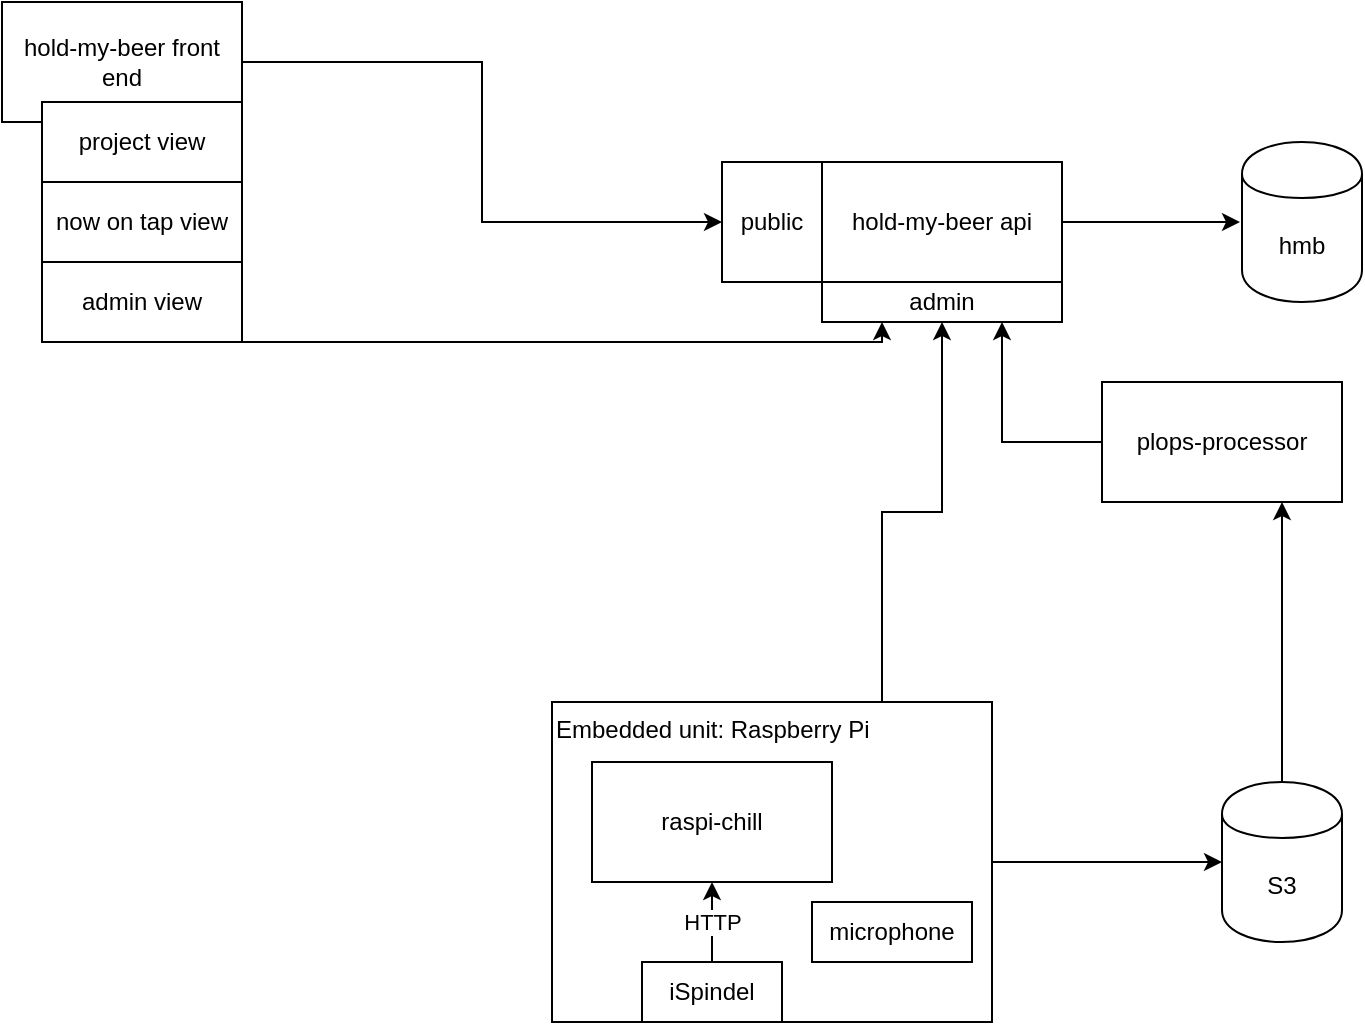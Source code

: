 <mxfile version="13.3.0" type="device"><diagram id="35EF8UIvQgY6AN4KZMwR" name="Page-1"><mxGraphModel dx="2062" dy="1107" grid="1" gridSize="10" guides="1" tooltips="1" connect="1" arrows="1" fold="1" page="1" pageScale="1" pageWidth="850" pageHeight="1100" math="0" shadow="0"><root><mxCell id="0"/><mxCell id="1" parent="0"/><mxCell id="0YPQt9V9MBiY2wx-Gj8Y-12" value="&lt;div&gt;Embedded unit: Raspberry Pi&lt;br&gt;&lt;/div&gt;" style="rounded=0;whiteSpace=wrap;html=1;align=left;verticalAlign=top;fillColor=none;" parent="1" vertex="1"><mxGeometry x="395" y="590" width="220" height="160" as="geometry"/></mxCell><mxCell id="0YPQt9V9MBiY2wx-Gj8Y-1" value="hmb" style="shape=cylinder;whiteSpace=wrap;html=1;boundedLbl=1;backgroundOutline=1;" parent="1" vertex="1"><mxGeometry x="740" y="310" width="60" height="80" as="geometry"/></mxCell><mxCell id="_MNvqgKL9ty0-noRMq3b-18" style="edgeStyle=orthogonalEdgeStyle;rounded=0;orthogonalLoop=1;jettySize=auto;html=1;exitX=1;exitY=0.5;exitDx=0;exitDy=0;entryX=0;entryY=0.5;entryDx=0;entryDy=0;strokeColor=#000000;" edge="1" parent="1" source="0YPQt9V9MBiY2wx-Gj8Y-2" target="_MNvqgKL9ty0-noRMq3b-17"><mxGeometry relative="1" as="geometry"/></mxCell><mxCell id="0YPQt9V9MBiY2wx-Gj8Y-2" value="hold-my-beer front end" style="rounded=0;whiteSpace=wrap;html=1;glass=0;shadow=0;comic=0;" parent="1" vertex="1"><mxGeometry x="120" y="240" width="120" height="60" as="geometry"/></mxCell><mxCell id="_MNvqgKL9ty0-noRMq3b-10" style="edgeStyle=orthogonalEdgeStyle;rounded=0;orthogonalLoop=1;jettySize=auto;html=1;exitX=1;exitY=0.5;exitDx=0;exitDy=0;strokeColor=#000000;" edge="1" parent="1" source="0YPQt9V9MBiY2wx-Gj8Y-3"><mxGeometry relative="1" as="geometry"><mxPoint x="739" y="350" as="targetPoint"/></mxGeometry></mxCell><mxCell id="0YPQt9V9MBiY2wx-Gj8Y-3" value="hold-my-beer api" style="rounded=0;whiteSpace=wrap;html=1;" parent="1" vertex="1"><mxGeometry x="530" y="320" width="120" height="60" as="geometry"/></mxCell><mxCell id="0YPQt9V9MBiY2wx-Gj8Y-4" value="raspi-chill" style="rounded=0;whiteSpace=wrap;html=1;" parent="1" vertex="1"><mxGeometry x="415" y="620" width="120" height="60" as="geometry"/></mxCell><mxCell id="_MNvqgKL9ty0-noRMq3b-22" value="HTTP" style="edgeStyle=orthogonalEdgeStyle;rounded=0;orthogonalLoop=1;jettySize=auto;html=1;exitX=0.5;exitY=0;exitDx=0;exitDy=0;entryX=0.5;entryY=1;entryDx=0;entryDy=0;strokeColor=#000000;" edge="1" parent="1" source="0YPQt9V9MBiY2wx-Gj8Y-5" target="0YPQt9V9MBiY2wx-Gj8Y-4"><mxGeometry relative="1" as="geometry"/></mxCell><mxCell id="0YPQt9V9MBiY2wx-Gj8Y-5" value="&lt;div&gt;iSpindel&lt;/div&gt;" style="rounded=0;whiteSpace=wrap;html=1;" parent="1" vertex="1"><mxGeometry x="440" y="720" width="70" height="30" as="geometry"/></mxCell><mxCell id="0YPQt9V9MBiY2wx-Gj8Y-6" value="microphone" style="rounded=0;whiteSpace=wrap;html=1;" parent="1" vertex="1"><mxGeometry x="525" y="690" width="80" height="30" as="geometry"/></mxCell><mxCell id="_MNvqgKL9ty0-noRMq3b-8" style="edgeStyle=orthogonalEdgeStyle;rounded=0;orthogonalLoop=1;jettySize=auto;html=1;exitX=0.5;exitY=0;exitDx=0;exitDy=0;entryX=0.75;entryY=1;entryDx=0;entryDy=0;strokeColor=#000000;" edge="1" parent="1" source="0YPQt9V9MBiY2wx-Gj8Y-8" target="0YPQt9V9MBiY2wx-Gj8Y-11"><mxGeometry relative="1" as="geometry"/></mxCell><mxCell id="0YPQt9V9MBiY2wx-Gj8Y-8" value="S3" style="shape=cylinder;whiteSpace=wrap;html=1;boundedLbl=1;backgroundOutline=1;" parent="1" vertex="1"><mxGeometry x="730" y="630" width="60" height="80" as="geometry"/></mxCell><mxCell id="0YPQt9V9MBiY2wx-Gj8Y-9" value="project view" style="rounded=0;whiteSpace=wrap;html=1;" parent="1" vertex="1"><mxGeometry x="140" y="290" width="100" height="40" as="geometry"/></mxCell><mxCell id="0YPQt9V9MBiY2wx-Gj8Y-10" value="now on tap view" style="rounded=0;whiteSpace=wrap;html=1;" parent="1" vertex="1"><mxGeometry x="140" y="330" width="100" height="40" as="geometry"/></mxCell><mxCell id="_MNvqgKL9ty0-noRMq3b-19" style="edgeStyle=orthogonalEdgeStyle;rounded=0;orthogonalLoop=1;jettySize=auto;html=1;exitX=0;exitY=0.5;exitDx=0;exitDy=0;entryX=0.75;entryY=1;entryDx=0;entryDy=0;strokeColor=#000000;" edge="1" parent="1" source="0YPQt9V9MBiY2wx-Gj8Y-11" target="_MNvqgKL9ty0-noRMq3b-13"><mxGeometry relative="1" as="geometry"/></mxCell><mxCell id="0YPQt9V9MBiY2wx-Gj8Y-11" value="plops-processor" style="rounded=0;whiteSpace=wrap;html=1;" parent="1" vertex="1"><mxGeometry x="670" y="430" width="120" height="60" as="geometry"/></mxCell><mxCell id="_MNvqgKL9ty0-noRMq3b-20" style="edgeStyle=orthogonalEdgeStyle;rounded=0;orthogonalLoop=1;jettySize=auto;html=1;exitX=1;exitY=0.5;exitDx=0;exitDy=0;entryX=0;entryY=0.5;entryDx=0;entryDy=0;strokeColor=#000000;" edge="1" parent="1" source="0YPQt9V9MBiY2wx-Gj8Y-12" target="0YPQt9V9MBiY2wx-Gj8Y-8"><mxGeometry relative="1" as="geometry"/></mxCell><mxCell id="_MNvqgKL9ty0-noRMq3b-21" style="edgeStyle=orthogonalEdgeStyle;rounded=0;orthogonalLoop=1;jettySize=auto;html=1;exitX=0.75;exitY=0;exitDx=0;exitDy=0;entryX=0.5;entryY=1;entryDx=0;entryDy=0;strokeColor=#000000;" edge="1" parent="1" source="0YPQt9V9MBiY2wx-Gj8Y-12" target="_MNvqgKL9ty0-noRMq3b-13"><mxGeometry relative="1" as="geometry"/></mxCell><mxCell id="_MNvqgKL9ty0-noRMq3b-14" style="edgeStyle=orthogonalEdgeStyle;rounded=0;orthogonalLoop=1;jettySize=auto;html=1;exitX=1;exitY=0.5;exitDx=0;exitDy=0;strokeColor=#000000;entryX=0.25;entryY=1;entryDx=0;entryDy=0;" edge="1" parent="1" source="_MNvqgKL9ty0-noRMq3b-1" target="_MNvqgKL9ty0-noRMq3b-13"><mxGeometry relative="1" as="geometry"><mxPoint x="540" y="410" as="targetPoint"/><Array as="points"><mxPoint x="560" y="410"/></Array></mxGeometry></mxCell><mxCell id="_MNvqgKL9ty0-noRMq3b-1" value="admin view" style="rounded=0;whiteSpace=wrap;html=1;" vertex="1" parent="1"><mxGeometry x="140" y="370" width="100" height="40" as="geometry"/></mxCell><mxCell id="_MNvqgKL9ty0-noRMq3b-13" value="admin" style="rounded=0;whiteSpace=wrap;html=1;" vertex="1" parent="1"><mxGeometry x="530" y="380" width="120" height="20" as="geometry"/></mxCell><mxCell id="_MNvqgKL9ty0-noRMq3b-17" value="public" style="rounded=0;whiteSpace=wrap;html=1;" vertex="1" parent="1"><mxGeometry x="480" y="320" width="50" height="60" as="geometry"/></mxCell></root></mxGraphModel></diagram></mxfile>